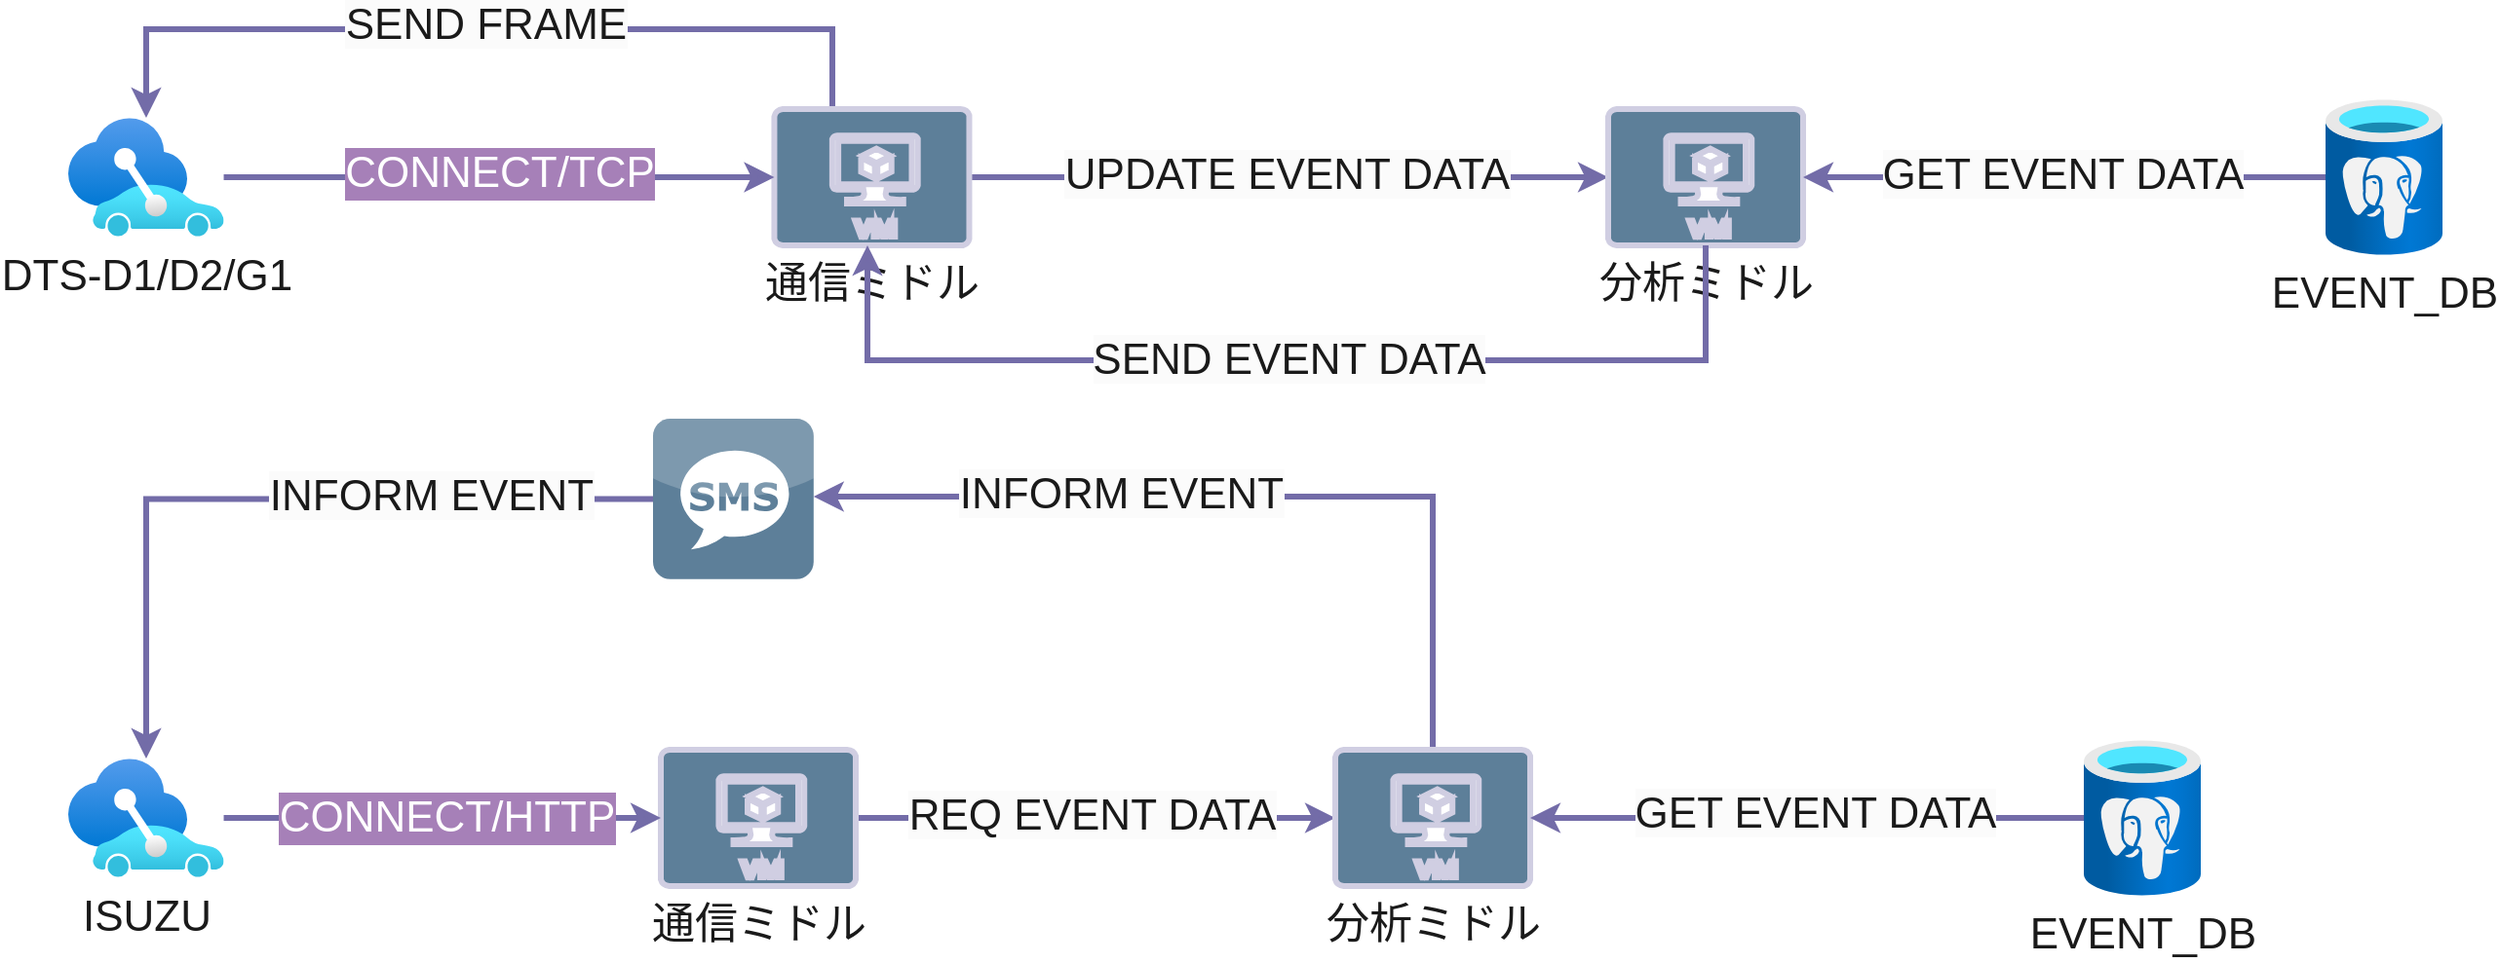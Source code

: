 <mxfile version="24.7.16" pages="3">
  <diagram name="V3-TTI" id="n_-BP2Z6rM-4rdSZ633D">
    <mxGraphModel dx="1386" dy="806" grid="1" gridSize="10" guides="1" tooltips="1" connect="1" arrows="1" fold="1" page="1" pageScale="1" pageWidth="827" pageHeight="1169" math="0" shadow="0">
      <root>
        <mxCell id="0" />
        <mxCell id="1" parent="0" />
        <mxCell id="bnF_GTkMxTmzhYA7cZSp-13" style="edgeStyle=orthogonalEdgeStyle;rounded=0;orthogonalLoop=1;jettySize=auto;html=1;startArrow=none;startFill=0;endArrow=classic;endFill=1;strokeWidth=3;strokeColor=#736CA8;labelBackgroundColor=none;fontColor=default;fontSize=22;" parent="1" source="bnF_GTkMxTmzhYA7cZSp-1" target="bnF_GTkMxTmzhYA7cZSp-2" edge="1">
          <mxGeometry relative="1" as="geometry" />
        </mxCell>
        <mxCell id="BQy1X_OXweIhYbrGlqar-3" value="&lt;span style=&quot;color: rgb(26, 26, 26); font-size: 22px; background-color: rgb(251, 251, 251);&quot;&gt;UPDATE EVENT DATA&lt;/span&gt;" style="edgeLabel;html=1;align=center;verticalAlign=middle;resizable=0;points=[];fontSize=22;" parent="bnF_GTkMxTmzhYA7cZSp-13" vertex="1" connectable="0">
          <mxGeometry x="-0.007" y="1" relative="1" as="geometry">
            <mxPoint as="offset" />
          </mxGeometry>
        </mxCell>
        <mxCell id="bnF_GTkMxTmzhYA7cZSp-16" style="edgeStyle=orthogonalEdgeStyle;rounded=0;orthogonalLoop=1;jettySize=auto;html=1;strokeWidth=3;strokeColor=#736CA8;labelBackgroundColor=none;fontColor=default;fontSize=22;" parent="1" source="bnF_GTkMxTmzhYA7cZSp-1" target="bnF_GTkMxTmzhYA7cZSp-10" edge="1">
          <mxGeometry relative="1" as="geometry">
            <Array as="points">
              <mxPoint x="432" y="40" />
              <mxPoint x="80" y="40" />
            </Array>
          </mxGeometry>
        </mxCell>
        <mxCell id="BQy1X_OXweIhYbrGlqar-2" value="&lt;span style=&quot;color: rgb(26, 26, 26); font-size: 22px; background-color: rgb(251, 251, 251);&quot;&gt;SEND FRAME&lt;/span&gt;" style="edgeLabel;html=1;align=center;verticalAlign=middle;resizable=0;points=[];fontSize=22;" parent="bnF_GTkMxTmzhYA7cZSp-16" vertex="1" connectable="0">
          <mxGeometry x="-0.001" y="-2" relative="1" as="geometry">
            <mxPoint as="offset" />
          </mxGeometry>
        </mxCell>
        <mxCell id="bnF_GTkMxTmzhYA7cZSp-1" value="通信ミドル" style="verticalLabelPosition=bottom;html=1;verticalAlign=top;align=center;strokeColor=#D0CEE2;fillColor=#5D7F99;shape=mxgraph.azure.virtual_machine;fontSize=22;strokeWidth=3;labelBackgroundColor=none;fontColor=#1A1A1A;" parent="1" vertex="1">
          <mxGeometry x="402.23" y="81" width="100" height="70" as="geometry" />
        </mxCell>
        <mxCell id="bnF_GTkMxTmzhYA7cZSp-2" value="分析ミドル" style="verticalLabelPosition=bottom;html=1;verticalAlign=top;align=center;strokeColor=#D0CEE2;fillColor=#5D7F99;shape=mxgraph.azure.virtual_machine;fontSize=22;strokeWidth=3;labelBackgroundColor=none;fontColor=#1A1A1A;" parent="1" vertex="1">
          <mxGeometry x="830" y="81" width="100" height="70" as="geometry" />
        </mxCell>
        <mxCell id="bnF_GTkMxTmzhYA7cZSp-9" style="edgeStyle=orthogonalEdgeStyle;rounded=0;orthogonalLoop=1;jettySize=auto;html=1;strokeWidth=3;strokeColor=#736CA8;labelBackgroundColor=none;fontColor=default;fontSize=22;" parent="1" source="bnF_GTkMxTmzhYA7cZSp-8" target="bnF_GTkMxTmzhYA7cZSp-2" edge="1">
          <mxGeometry relative="1" as="geometry" />
        </mxCell>
        <mxCell id="BQy1X_OXweIhYbrGlqar-5" value="&lt;span style=&quot;color: rgb(26, 26, 26); font-size: 22px; background-color: rgb(251, 251, 251);&quot;&gt;GET EVENT DATA&lt;/span&gt;" style="edgeLabel;html=1;align=center;verticalAlign=middle;resizable=0;points=[];fontSize=22;" parent="bnF_GTkMxTmzhYA7cZSp-9" vertex="1" connectable="0">
          <mxGeometry x="0.009" y="-1" relative="1" as="geometry">
            <mxPoint as="offset" />
          </mxGeometry>
        </mxCell>
        <mxCell id="bnF_GTkMxTmzhYA7cZSp-8" value="EVENT_DB" style="image;aspect=fixed;html=1;points=[];align=center;fontSize=22;image=img/lib/azure2/databases/Azure_Database_PostgreSQL_Server.svg;strokeWidth=3;fillColor=#5D7F99;strokeColor=#D0CEE2;labelBackgroundColor=none;fontColor=#1A1A1A;" parent="1" vertex="1">
          <mxGeometry x="1198" y="76" width="60" height="80" as="geometry" />
        </mxCell>
        <mxCell id="bnF_GTkMxTmzhYA7cZSp-10" value="DTS-D1/D2/G1" style="image;aspect=fixed;html=1;points=[];align=center;fontSize=22;image=img/lib/azure2/other/Connected_Vehicle_Platform.svg;strokeWidth=3;fillColor=#5D7F99;strokeColor=#D0CEE2;labelBackgroundColor=none;fontColor=#1A1A1A;" parent="1" vertex="1">
          <mxGeometry x="40" y="85.5" width="79.77" height="61" as="geometry" />
        </mxCell>
        <mxCell id="bnF_GTkMxTmzhYA7cZSp-12" style="edgeStyle=orthogonalEdgeStyle;rounded=0;orthogonalLoop=1;jettySize=auto;html=1;entryX=0;entryY=0.5;entryDx=0;entryDy=0;entryPerimeter=0;strokeWidth=3;strokeColor=#736CA8;labelBackgroundColor=none;fontColor=default;fontSize=22;" parent="1" source="bnF_GTkMxTmzhYA7cZSp-10" target="bnF_GTkMxTmzhYA7cZSp-1" edge="1">
          <mxGeometry relative="1" as="geometry" />
        </mxCell>
        <mxCell id="BQy1X_OXweIhYbrGlqar-1" value="&lt;span style=&quot;font-size: 22px;&quot;&gt;CONNECT/TCP&lt;/span&gt;" style="edgeLabel;html=1;align=center;verticalAlign=middle;resizable=0;points=[];fontSize=22;fontColor=#FFFFFF;labelBackgroundColor=#A680B8;" parent="bnF_GTkMxTmzhYA7cZSp-12" vertex="1" connectable="0">
          <mxGeometry x="0.008" y="2" relative="1" as="geometry">
            <mxPoint x="-2" as="offset" />
          </mxGeometry>
        </mxCell>
        <mxCell id="3nwgfoT_hswRjVwzcz-u-1" style="edgeStyle=orthogonalEdgeStyle;rounded=0;orthogonalLoop=1;jettySize=auto;html=1;strokeColor=#736CA8;fontColor=default;strokeWidth=3;labelBackgroundColor=none;fontSize=22;" parent="1" source="bnF_GTkMxTmzhYA7cZSp-2" target="bnF_GTkMxTmzhYA7cZSp-1" edge="1">
          <mxGeometry relative="1" as="geometry">
            <mxPoint x="880" y="290" as="sourcePoint" />
            <mxPoint x="452.23" y="220" as="targetPoint" />
            <Array as="points">
              <mxPoint x="880" y="210" />
              <mxPoint x="450" y="210" />
            </Array>
          </mxGeometry>
        </mxCell>
        <mxCell id="BQy1X_OXweIhYbrGlqar-4" value="&lt;span style=&quot;color: rgb(26, 26, 26); font-size: 22px; background-color: rgb(251, 251, 251);&quot;&gt;SEND EVENT DATA&lt;/span&gt;" style="edgeLabel;html=1;align=center;verticalAlign=middle;resizable=0;points=[];fontSize=22;" parent="3nwgfoT_hswRjVwzcz-u-1" vertex="1" connectable="0">
          <mxGeometry x="-0.004" relative="1" as="geometry">
            <mxPoint as="offset" />
          </mxGeometry>
        </mxCell>
        <mxCell id="q_5lCT05Onl2vClUrT04-1" style="edgeStyle=orthogonalEdgeStyle;rounded=1;orthogonalLoop=1;jettySize=auto;html=1;startArrow=none;startFill=0;endArrow=classic;endFill=1;strokeWidth=3;strokeColor=#736CA8;labelBackgroundColor=none;fontColor=default;fontSize=22;" edge="1" parent="1" source="q_5lCT05Onl2vClUrT04-3" target="q_5lCT05Onl2vClUrT04-6">
          <mxGeometry relative="1" as="geometry" />
        </mxCell>
        <mxCell id="q_5lCT05Onl2vClUrT04-2" value="&lt;span style=&quot;color: rgb(26, 26, 26); font-size: 22px; background-color: rgb(251, 251, 251);&quot;&gt;REQ EVENT DATA&lt;/span&gt;" style="edgeLabel;html=1;align=center;verticalAlign=middle;resizable=0;points=[];fontSize=22;" vertex="1" connectable="0" parent="q_5lCT05Onl2vClUrT04-1">
          <mxGeometry x="-0.016" y="1" relative="1" as="geometry">
            <mxPoint as="offset" />
          </mxGeometry>
        </mxCell>
        <mxCell id="q_5lCT05Onl2vClUrT04-3" value="通信ミドル" style="verticalLabelPosition=bottom;html=1;verticalAlign=top;align=center;strokeColor=#D0CEE2;fillColor=#5D7F99;shape=mxgraph.azure.virtual_machine;fontSize=22;strokeWidth=3;labelBackgroundColor=none;fontColor=#1A1A1A;rounded=1;" vertex="1" parent="1">
          <mxGeometry x="344" y="410" width="100" height="70" as="geometry" />
        </mxCell>
        <mxCell id="q_5lCT05Onl2vClUrT04-4" style="edgeStyle=orthogonalEdgeStyle;rounded=0;orthogonalLoop=1;jettySize=auto;html=1;strokeColor=#736CA8;strokeWidth=3;labelBackgroundColor=none;fontColor=default;curved=0;fontSize=22;" edge="1" parent="1" source="q_5lCT05Onl2vClUrT04-6" target="q_5lCT05Onl2vClUrT04-13">
          <mxGeometry relative="1" as="geometry">
            <Array as="points">
              <mxPoint x="740" y="280" />
            </Array>
          </mxGeometry>
        </mxCell>
        <mxCell id="q_5lCT05Onl2vClUrT04-5" value="&lt;span style=&quot;color: rgb(26, 26, 26); font-size: 22px; background-color: rgb(251, 251, 251);&quot;&gt;INFORM EVENT&lt;/span&gt;" style="edgeLabel;html=1;align=center;verticalAlign=middle;resizable=0;points=[];fontSize=22;" vertex="1" connectable="0" parent="q_5lCT05Onl2vClUrT04-4">
          <mxGeometry x="0.296" y="-1" relative="1" as="geometry">
            <mxPoint as="offset" />
          </mxGeometry>
        </mxCell>
        <mxCell id="q_5lCT05Onl2vClUrT04-6" value="分析ミドル" style="verticalLabelPosition=bottom;html=1;verticalAlign=top;align=center;strokeColor=#D0CEE2;fillColor=#5D7F99;shape=mxgraph.azure.virtual_machine;fontSize=22;strokeWidth=3;labelBackgroundColor=none;fontColor=#1A1A1A;rounded=1;" vertex="1" parent="1">
          <mxGeometry x="690" y="410" width="100" height="70" as="geometry" />
        </mxCell>
        <mxCell id="q_5lCT05Onl2vClUrT04-7" style="edgeStyle=orthogonalEdgeStyle;rounded=1;orthogonalLoop=1;jettySize=auto;html=1;strokeWidth=3;strokeColor=#736CA8;labelBackgroundColor=none;fontColor=default;fontSize=22;" edge="1" parent="1" source="q_5lCT05Onl2vClUrT04-9" target="q_5lCT05Onl2vClUrT04-6">
          <mxGeometry relative="1" as="geometry" />
        </mxCell>
        <mxCell id="q_5lCT05Onl2vClUrT04-8" value="&lt;span style=&quot;color: rgb(26, 26, 26); font-size: 22px; background-color: rgb(251, 251, 251);&quot;&gt;GET EVENT DATA&lt;/span&gt;" style="edgeLabel;html=1;align=center;verticalAlign=middle;resizable=0;points=[];fontSize=22;" vertex="1" connectable="0" parent="q_5lCT05Onl2vClUrT04-7">
          <mxGeometry x="-0.025" y="-2" relative="1" as="geometry">
            <mxPoint as="offset" />
          </mxGeometry>
        </mxCell>
        <mxCell id="q_5lCT05Onl2vClUrT04-9" value="EVENT_DB" style="image;aspect=fixed;html=1;points=[];align=center;fontSize=22;image=img/lib/azure2/databases/Azure_Database_PostgreSQL_Server.svg;strokeWidth=3;fillColor=#5D7F99;strokeColor=#D0CEE2;labelBackgroundColor=none;fontColor=#1A1A1A;rounded=1;" vertex="1" parent="1">
          <mxGeometry x="1074" y="405" width="60" height="80" as="geometry" />
        </mxCell>
        <mxCell id="q_5lCT05Onl2vClUrT04-10" value="ISUZU" style="image;aspect=fixed;html=1;points=[];align=center;fontSize=22;image=img/lib/azure2/other/Connected_Vehicle_Platform.svg;strokeWidth=3;fillColor=#5D7F99;strokeColor=#D0CEE2;labelBackgroundColor=none;fontColor=#1A1A1A;rounded=1;" vertex="1" parent="1">
          <mxGeometry x="40" y="414.5" width="79.77" height="61" as="geometry" />
        </mxCell>
        <mxCell id="q_5lCT05Onl2vClUrT04-11" style="edgeStyle=orthogonalEdgeStyle;rounded=1;orthogonalLoop=1;jettySize=auto;html=1;entryX=0;entryY=0.5;entryDx=0;entryDy=0;entryPerimeter=0;strokeWidth=3;strokeColor=#736CA8;labelBackgroundColor=none;fontColor=default;fontSize=22;" edge="1" parent="1" source="q_5lCT05Onl2vClUrT04-10" target="q_5lCT05Onl2vClUrT04-3">
          <mxGeometry relative="1" as="geometry" />
        </mxCell>
        <mxCell id="q_5lCT05Onl2vClUrT04-12" value="&lt;span style=&quot;font-size: 22px;&quot;&gt;CONNECT/HTTP&lt;/span&gt;" style="edgeLabel;html=1;align=center;verticalAlign=middle;resizable=0;points=[];fontSize=22;fontColor=#FFFFFF;labelBackgroundColor=#A680B8;" vertex="1" connectable="0" parent="q_5lCT05Onl2vClUrT04-11">
          <mxGeometry x="0.011" relative="1" as="geometry">
            <mxPoint as="offset" />
          </mxGeometry>
        </mxCell>
        <mxCell id="q_5lCT05Onl2vClUrT04-13" value="" style="dashed=0;outlineConnect=0;html=1;align=center;labelPosition=center;verticalLabelPosition=bottom;verticalAlign=top;shape=mxgraph.webicons.sms;fillColor=#5D7F99;labelBackgroundColor=none;strokeColor=#D0CEE2;fontColor=#1A1A1A;rounded=1;fontSize=22;" vertex="1" parent="1">
          <mxGeometry x="340" y="240" width="82.4" height="82.4" as="geometry" />
        </mxCell>
        <mxCell id="q_5lCT05Onl2vClUrT04-14" style="edgeStyle=orthogonalEdgeStyle;rounded=0;orthogonalLoop=1;jettySize=auto;html=1;strokeColor=#736CA8;strokeWidth=3;labelBackgroundColor=none;fontColor=default;curved=0;fontSize=22;" edge="1" parent="1" source="q_5lCT05Onl2vClUrT04-13" target="q_5lCT05Onl2vClUrT04-10">
          <mxGeometry relative="1" as="geometry">
            <Array as="points">
              <mxPoint x="80" y="281" />
            </Array>
          </mxGeometry>
        </mxCell>
        <mxCell id="q_5lCT05Onl2vClUrT04-15" value="&lt;span style=&quot;color: rgb(26, 26, 26); font-size: 22px; background-color: rgb(251, 251, 251);&quot;&gt;INFORM EVENT&lt;/span&gt;" style="edgeLabel;html=1;align=center;verticalAlign=middle;resizable=0;points=[];fontSize=22;" vertex="1" connectable="0" parent="q_5lCT05Onl2vClUrT04-14">
          <mxGeometry x="-0.421" y="-1" relative="1" as="geometry">
            <mxPoint as="offset" />
          </mxGeometry>
        </mxCell>
      </root>
    </mxGraphModel>
  </diagram>
  <diagram id="DDAeKijsnJYqkCSE0EXT" name="V3-ISUZU">
    <mxGraphModel dx="1386" dy="806" grid="1" gridSize="10" guides="1" tooltips="1" connect="1" arrows="1" fold="1" page="1" pageScale="1" pageWidth="827" pageHeight="1169" math="0" shadow="0">
      <root>
        <mxCell id="0" />
        <mxCell id="1" parent="0" />
        <mxCell id="71qHSc86nhLidYFrZ0Hx-1" style="edgeStyle=orthogonalEdgeStyle;rounded=1;orthogonalLoop=1;jettySize=auto;html=1;startArrow=none;startFill=0;endArrow=classic;endFill=1;strokeWidth=3;strokeColor=#736CA8;labelBackgroundColor=none;fontColor=default;" parent="1" source="71qHSc86nhLidYFrZ0Hx-3" target="71qHSc86nhLidYFrZ0Hx-4" edge="1">
          <mxGeometry relative="1" as="geometry" />
        </mxCell>
        <mxCell id="hnUC-xHkSyoxEst1gzkh-5" value="&lt;span style=&quot;color: rgb(26, 26, 26); font-size: 16px; background-color: rgb(251, 251, 251);&quot;&gt;REQ EVENT DATA&lt;/span&gt;" style="edgeLabel;html=1;align=center;verticalAlign=middle;resizable=0;points=[];" vertex="1" connectable="0" parent="71qHSc86nhLidYFrZ0Hx-1">
          <mxGeometry x="-0.016" y="1" relative="1" as="geometry">
            <mxPoint as="offset" />
          </mxGeometry>
        </mxCell>
        <mxCell id="71qHSc86nhLidYFrZ0Hx-3" value="通信ミドル" style="verticalLabelPosition=bottom;html=1;verticalAlign=top;align=center;strokeColor=#D0CEE2;fillColor=#5D7F99;shape=mxgraph.azure.virtual_machine;fontSize=16;strokeWidth=3;labelBackgroundColor=none;fontColor=#1A1A1A;rounded=1;" parent="1" vertex="1">
          <mxGeometry x="454" y="280" width="100" height="70" as="geometry" />
        </mxCell>
        <mxCell id="t9agoga5QZjk2vCG1AxP-9" style="edgeStyle=orthogonalEdgeStyle;rounded=1;orthogonalLoop=1;jettySize=auto;html=1;strokeColor=#736CA8;strokeWidth=3;labelBackgroundColor=none;fontColor=default;" parent="1" source="71qHSc86nhLidYFrZ0Hx-4" target="t9agoga5QZjk2vCG1AxP-8" edge="1">
          <mxGeometry relative="1" as="geometry">
            <Array as="points">
              <mxPoint x="850" y="150" />
            </Array>
          </mxGeometry>
        </mxCell>
        <mxCell id="hnUC-xHkSyoxEst1gzkh-3" value="&lt;span style=&quot;color: rgb(26, 26, 26); font-size: 16px; background-color: rgb(251, 251, 251);&quot;&gt;INFORM EVENT&lt;/span&gt;" style="edgeLabel;html=1;align=center;verticalAlign=middle;resizable=0;points=[];" vertex="1" connectable="0" parent="t9agoga5QZjk2vCG1AxP-9">
          <mxGeometry x="0.296" y="-1" relative="1" as="geometry">
            <mxPoint as="offset" />
          </mxGeometry>
        </mxCell>
        <mxCell id="71qHSc86nhLidYFrZ0Hx-4" value="分析ミドル" style="verticalLabelPosition=bottom;html=1;verticalAlign=top;align=center;strokeColor=#D0CEE2;fillColor=#5D7F99;shape=mxgraph.azure.virtual_machine;fontSize=16;strokeWidth=3;labelBackgroundColor=none;fontColor=#1A1A1A;rounded=1;" parent="1" vertex="1">
          <mxGeometry x="800" y="280" width="100" height="70" as="geometry" />
        </mxCell>
        <mxCell id="71qHSc86nhLidYFrZ0Hx-5" style="edgeStyle=orthogonalEdgeStyle;rounded=1;orthogonalLoop=1;jettySize=auto;html=1;strokeWidth=3;strokeColor=#736CA8;labelBackgroundColor=none;fontColor=default;" parent="1" source="71qHSc86nhLidYFrZ0Hx-6" target="71qHSc86nhLidYFrZ0Hx-4" edge="1">
          <mxGeometry relative="1" as="geometry" />
        </mxCell>
        <mxCell id="hnUC-xHkSyoxEst1gzkh-6" value="&lt;span style=&quot;color: rgb(26, 26, 26); font-size: 16px; background-color: rgb(251, 251, 251);&quot;&gt;GET EVENT DATA&lt;/span&gt;" style="edgeLabel;html=1;align=center;verticalAlign=middle;resizable=0;points=[];" vertex="1" connectable="0" parent="71qHSc86nhLidYFrZ0Hx-5">
          <mxGeometry x="-0.025" y="-2" relative="1" as="geometry">
            <mxPoint as="offset" />
          </mxGeometry>
        </mxCell>
        <mxCell id="71qHSc86nhLidYFrZ0Hx-6" value="EVENT_DB" style="image;aspect=fixed;html=1;points=[];align=center;fontSize=16;image=img/lib/azure2/databases/Azure_Database_PostgreSQL_Server.svg;strokeWidth=3;fillColor=#5D7F99;strokeColor=#D0CEE2;labelBackgroundColor=none;fontColor=#1A1A1A;rounded=1;" parent="1" vertex="1">
          <mxGeometry x="1136" y="275" width="60" height="80" as="geometry" />
        </mxCell>
        <mxCell id="71qHSc86nhLidYFrZ0Hx-7" value="ISUZU" style="image;aspect=fixed;html=1;points=[];align=center;fontSize=16;image=img/lib/azure2/other/Connected_Vehicle_Platform.svg;strokeWidth=3;fillColor=#5D7F99;strokeColor=#D0CEE2;labelBackgroundColor=none;fontColor=#1A1A1A;rounded=1;" parent="1" vertex="1">
          <mxGeometry x="170" y="284.5" width="79.77" height="61" as="geometry" />
        </mxCell>
        <mxCell id="71qHSc86nhLidYFrZ0Hx-8" style="edgeStyle=orthogonalEdgeStyle;rounded=1;orthogonalLoop=1;jettySize=auto;html=1;entryX=0;entryY=0.5;entryDx=0;entryDy=0;entryPerimeter=0;strokeWidth=3;strokeColor=#736CA8;labelBackgroundColor=none;fontColor=default;" parent="1" source="71qHSc86nhLidYFrZ0Hx-7" target="71qHSc86nhLidYFrZ0Hx-3" edge="1">
          <mxGeometry relative="1" as="geometry" />
        </mxCell>
        <mxCell id="hnUC-xHkSyoxEst1gzkh-4" value="&lt;span style=&quot;color: rgb(26, 26, 26); font-size: 16px; background-color: rgb(251, 251, 251);&quot;&gt;CONNECT/HTTP&lt;/span&gt;" style="edgeLabel;html=1;align=center;verticalAlign=middle;resizable=0;points=[];" vertex="1" connectable="0" parent="71qHSc86nhLidYFrZ0Hx-8">
          <mxGeometry x="0.011" relative="1" as="geometry">
            <mxPoint as="offset" />
          </mxGeometry>
        </mxCell>
        <mxCell id="t9agoga5QZjk2vCG1AxP-8" value="" style="dashed=0;outlineConnect=0;html=1;align=center;labelPosition=center;verticalLabelPosition=bottom;verticalAlign=top;shape=mxgraph.webicons.sms;fillColor=#5D7F99;labelBackgroundColor=none;strokeColor=#D0CEE2;fontColor=#1A1A1A;rounded=1;" parent="1" vertex="1">
          <mxGeometry x="430" y="100" width="102.4" height="102.4" as="geometry" />
        </mxCell>
        <mxCell id="t9agoga5QZjk2vCG1AxP-10" style="edgeStyle=orthogonalEdgeStyle;rounded=1;orthogonalLoop=1;jettySize=auto;html=1;entryX=0;entryY=0.582;entryDx=0;entryDy=0;entryPerimeter=0;strokeColor=#736CA8;strokeWidth=3;labelBackgroundColor=none;fontColor=default;" parent="1" source="t9agoga5QZjk2vCG1AxP-8" target="71qHSc86nhLidYFrZ0Hx-7" edge="1">
          <mxGeometry relative="1" as="geometry">
            <Array as="points">
              <mxPoint x="110" y="151" />
              <mxPoint x="110" y="320" />
            </Array>
          </mxGeometry>
        </mxCell>
        <mxCell id="hnUC-xHkSyoxEst1gzkh-2" value="&lt;span style=&quot;color: rgb(26, 26, 26); font-size: 16px; background-color: rgb(251, 251, 251);&quot;&gt;INFORM EVENT&lt;/span&gt;" style="edgeLabel;html=1;align=center;verticalAlign=middle;resizable=0;points=[];" vertex="1" connectable="0" parent="t9agoga5QZjk2vCG1AxP-10">
          <mxGeometry x="-0.421" y="-1" relative="1" as="geometry">
            <mxPoint as="offset" />
          </mxGeometry>
        </mxCell>
      </root>
    </mxGraphModel>
  </diagram>
  <diagram id="ljmRO6rFjo8l1jXLBo1G" name="MQTT+HTTP">
    <mxGraphModel dx="1386" dy="806" grid="1" gridSize="10" guides="1" tooltips="1" connect="1" arrows="1" fold="1" page="1" pageScale="1" pageWidth="827" pageHeight="1169" math="0" shadow="0">
      <root>
        <mxCell id="0" />
        <mxCell id="1" parent="0" />
        <mxCell id="wl3WMXJQGJGkQpaOGLGE-1" style="rounded=0;orthogonalLoop=1;jettySize=auto;html=1;labelBackgroundColor=none;strokeColor=#736CA8;fontColor=default;strokeWidth=2;" edge="1" parent="1" source="wl3WMXJQGJGkQpaOGLGE-3" target="wl3WMXJQGJGkQpaOGLGE-13">
          <mxGeometry relative="1" as="geometry" />
        </mxCell>
        <mxCell id="wl3WMXJQGJGkQpaOGLGE-2" value="connect" style="edgeLabel;html=1;align=center;verticalAlign=middle;resizable=0;points=[];strokeColor=#D0CEE2;fontColor=#1A1A1A;fillColor=#5D7F99;fontSize=16;" vertex="1" connectable="0" parent="wl3WMXJQGJGkQpaOGLGE-1">
          <mxGeometry x="-0.004" y="1" relative="1" as="geometry">
            <mxPoint x="1" as="offset" />
          </mxGeometry>
        </mxCell>
        <mxCell id="wl3WMXJQGJGkQpaOGLGE-3" value="DTS-G2" style="image;aspect=fixed;html=1;points=[];align=center;fontSize=12;image=img/lib/azure2/other/Connected_Vehicle_Platform.svg;shadow=0;labelBackgroundColor=none;fillColor=#5D7F99;strokeColor=#D0CEE2;fontColor=#1A1A1A;" vertex="1" parent="1">
          <mxGeometry x="60" y="233" width="68" height="52" as="geometry" />
        </mxCell>
        <mxCell id="wl3WMXJQGJGkQpaOGLGE-4" style="edgeStyle=orthogonalEdgeStyle;rounded=0;orthogonalLoop=1;jettySize=auto;html=1;elbow=vertical;labelBackgroundColor=none;strokeColor=#736CA8;fontColor=default;startArrow=none;startFill=0;strokeWidth=2;endArrow=classic;endFill=1;" edge="1" parent="1" source="wl3WMXJQGJGkQpaOGLGE-8" target="wl3WMXJQGJGkQpaOGLGE-13">
          <mxGeometry relative="1" as="geometry">
            <Array as="points">
              <mxPoint x="509" y="195" />
              <mxPoint x="509" y="195" />
            </Array>
          </mxGeometry>
        </mxCell>
        <mxCell id="wl3WMXJQGJGkQpaOGLGE-5" value="inform event message" style="edgeLabel;html=1;align=center;verticalAlign=middle;resizable=0;points=[];strokeColor=#D0CEE2;fontColor=#1A1A1A;fillColor=#5D7F99;fontSize=16;" vertex="1" connectable="0" parent="wl3WMXJQGJGkQpaOGLGE-4">
          <mxGeometry x="-0.008" relative="1" as="geometry">
            <mxPoint as="offset" />
          </mxGeometry>
        </mxCell>
        <mxCell id="wl3WMXJQGJGkQpaOGLGE-6" style="edgeStyle=orthogonalEdgeStyle;rounded=0;orthogonalLoop=1;jettySize=auto;html=1;entryX=1;entryY=0.25;entryDx=0;entryDy=0;fillColor=#e1d5e7;strokeColor=#9673a6;strokeWidth=2;" edge="1" parent="1" source="wl3WMXJQGJGkQpaOGLGE-8" target="wl3WMXJQGJGkQpaOGLGE-33">
          <mxGeometry relative="1" as="geometry">
            <Array as="points">
              <mxPoint x="509" y="285" />
            </Array>
          </mxGeometry>
        </mxCell>
        <mxCell id="wl3WMXJQGJGkQpaOGLGE-7" value="&lt;span style=&quot;color: rgb(26, 26, 26); font-size: 16px;&quot;&gt;inform event message&lt;/span&gt;" style="edgeLabel;html=1;align=center;verticalAlign=middle;resizable=0;points=[];" vertex="1" connectable="0" parent="wl3WMXJQGJGkQpaOGLGE-6">
          <mxGeometry x="0.321" relative="1" as="geometry">
            <mxPoint as="offset" />
          </mxGeometry>
        </mxCell>
        <mxCell id="wl3WMXJQGJGkQpaOGLGE-8" value="MQTT Broker" style="sketch=0;outlineConnect=0;fontColor=#1A1A1A;fillColor=#5D7F99;strokeColor=none;dashed=0;verticalLabelPosition=bottom;verticalAlign=top;align=center;html=1;fontSize=12;fontStyle=0;aspect=fixed;pointerEvents=1;shape=mxgraph.aws4.mq_broker;labelBackgroundColor=none;" vertex="1" parent="1">
          <mxGeometry x="470" y="115" width="78" height="69" as="geometry" />
        </mxCell>
        <mxCell id="wl3WMXJQGJGkQpaOGLGE-9" style="edgeStyle=orthogonalEdgeStyle;rounded=0;orthogonalLoop=1;jettySize=auto;html=1;labelBackgroundColor=none;strokeColor=#736CA8;fontColor=default;strokeWidth=2;" edge="1" parent="1" source="wl3WMXJQGJGkQpaOGLGE-13" target="wl3WMXJQGJGkQpaOGLGE-20">
          <mxGeometry relative="1" as="geometry" />
        </mxCell>
        <mxCell id="wl3WMXJQGJGkQpaOGLGE-10" value="update event status" style="edgeLabel;html=1;align=center;verticalAlign=middle;resizable=0;points=[];strokeColor=#D0CEE2;fontColor=#1A1A1A;fillColor=#5D7F99;fontSize=16;" vertex="1" connectable="0" parent="wl3WMXJQGJGkQpaOGLGE-9">
          <mxGeometry x="-0.004" y="1" relative="1" as="geometry">
            <mxPoint as="offset" />
          </mxGeometry>
        </mxCell>
        <mxCell id="wl3WMXJQGJGkQpaOGLGE-11" style="edgeStyle=orthogonalEdgeStyle;rounded=0;orthogonalLoop=1;jettySize=auto;html=1;fontColor=default;strokeWidth=2;startArrow=none;startFill=0;endArrow=classic;endFill=1;labelBackgroundColor=none;fillColor=#f8cecc;strokeColor=#b85450;" edge="1" parent="1" source="wl3WMXJQGJGkQpaOGLGE-13" target="wl3WMXJQGJGkQpaOGLGE-8">
          <mxGeometry relative="1" as="geometry">
            <mxPoint x="509" y="195" as="targetPoint" />
            <Array as="points">
              <mxPoint x="629" y="479" />
              <mxPoint x="629" y="149" />
            </Array>
          </mxGeometry>
        </mxCell>
        <mxCell id="wl3WMXJQGJGkQpaOGLGE-12" value="subscribe topic" style="edgeLabel;html=1;align=center;verticalAlign=middle;resizable=0;points=[];strokeColor=#D0CEE2;fontColor=#1A1A1A;fillColor=#5D7F99;fontSize=16;" vertex="1" connectable="0" parent="wl3WMXJQGJGkQpaOGLGE-11">
          <mxGeometry x="-0.006" relative="1" as="geometry">
            <mxPoint x="-1" y="45" as="offset" />
          </mxGeometry>
        </mxCell>
        <mxCell id="wl3WMXJQGJGkQpaOGLGE-13" value="アダプト&lt;div&gt;ミドル&lt;/div&gt;" style="sketch=0;outlineConnect=0;fontColor=#1A1A1A;strokeColor=#D0CEE2;fillColor=#5D7F99;dashed=0;verticalLabelPosition=middle;verticalAlign=bottom;align=center;html=1;whiteSpace=wrap;fontSize=10;fontStyle=1;spacing=3;shape=mxgraph.aws4.productIcon;prIcon=mxgraph.aws4.ecs;labelBackgroundColor=none;" vertex="1" parent="1">
          <mxGeometry x="469" y="424" width="80" height="110" as="geometry" />
        </mxCell>
        <mxCell id="wl3WMXJQGJGkQpaOGLGE-14" style="rounded=0;orthogonalLoop=1;jettySize=auto;html=1;endArrow=classic;endFill=1;startArrow=none;startFill=0;labelBackgroundColor=none;strokeColor=#736CA8;fontColor=default;strokeWidth=2;" edge="1" parent="1" source="wl3WMXJQGJGkQpaOGLGE-16" target="wl3WMXJQGJGkQpaOGLGE-13">
          <mxGeometry relative="1" as="geometry" />
        </mxCell>
        <mxCell id="wl3WMXJQGJGkQpaOGLGE-15" value="connect" style="edgeLabel;html=1;align=center;verticalAlign=middle;resizable=0;points=[];strokeColor=#D0CEE2;fontColor=#1A1A1A;fillColor=#5D7F99;fontSize=16;" vertex="1" connectable="0" parent="wl3WMXJQGJGkQpaOGLGE-14">
          <mxGeometry relative="1" as="geometry">
            <mxPoint as="offset" />
          </mxGeometry>
        </mxCell>
        <mxCell id="wl3WMXJQGJGkQpaOGLGE-16" value="ISUZU" style="image;aspect=fixed;html=1;points=[];align=center;fontSize=12;image=img/lib/azure2/other/Connected_Vehicle_Platform.svg;shadow=0;labelBackgroundColor=none;fillColor=#5D7F99;strokeColor=#D0CEE2;fontColor=#1A1A1A;" vertex="1" parent="1">
          <mxGeometry x="60" y="389" width="68" height="52" as="geometry" />
        </mxCell>
        <mxCell id="wl3WMXJQGJGkQpaOGLGE-17" style="edgeStyle=none;rounded=0;orthogonalLoop=1;jettySize=auto;html=1;labelBackgroundColor=none;strokeColor=#736CA8;fontColor=default;strokeWidth=2;" edge="1" parent="1" source="wl3WMXJQGJGkQpaOGLGE-19" target="wl3WMXJQGJGkQpaOGLGE-13">
          <mxGeometry relative="1" as="geometry" />
        </mxCell>
        <mxCell id="wl3WMXJQGJGkQpaOGLGE-18" value="connect" style="edgeLabel;html=1;align=center;verticalAlign=middle;resizable=0;points=[];strokeColor=#D0CEE2;fontColor=#1A1A1A;fillColor=#5D7F99;fontSize=16;" vertex="1" connectable="0" parent="wl3WMXJQGJGkQpaOGLGE-17">
          <mxGeometry x="-0.004" y="2" relative="1" as="geometry">
            <mxPoint as="offset" />
          </mxGeometry>
        </mxCell>
        <mxCell id="wl3WMXJQGJGkQpaOGLGE-19" value="DTS-D1/D2/G1" style="image;aspect=fixed;html=1;points=[];align=center;fontSize=12;image=img/lib/azure2/other/Connected_Vehicle_Platform.svg;shadow=0;labelBackgroundColor=none;fillColor=#5D7F99;strokeColor=#D0CEE2;fontColor=#1A1A1A;" vertex="1" parent="1">
          <mxGeometry x="60" y="554" width="68" height="52" as="geometry" />
        </mxCell>
        <mxCell id="wl3WMXJQGJGkQpaOGLGE-20" value="&lt;div&gt;コア&lt;/div&gt;&lt;div&gt;ミドル&lt;/div&gt;" style="sketch=0;outlineConnect=0;fontColor=#1A1A1A;strokeColor=#D0CEE2;fillColor=#5D7F99;dashed=0;verticalLabelPosition=middle;verticalAlign=bottom;align=center;html=1;whiteSpace=wrap;fontSize=10;fontStyle=1;spacing=3;shape=mxgraph.aws4.productIcon;prIcon=mxgraph.aws4.ecs;labelBackgroundColor=none;" vertex="1" parent="1">
          <mxGeometry x="1001" y="424" width="80" height="110" as="geometry" />
        </mxCell>
        <mxCell id="wl3WMXJQGJGkQpaOGLGE-21" style="edgeStyle=orthogonalEdgeStyle;rounded=0;orthogonalLoop=1;jettySize=auto;html=1;strokeColor=#736CA8;fontColor=#1A1A1A;strokeWidth=2;" edge="1" parent="1" source="wl3WMXJQGJGkQpaOGLGE-23" target="wl3WMXJQGJGkQpaOGLGE-26">
          <mxGeometry relative="1" as="geometry" />
        </mxCell>
        <mxCell id="wl3WMXJQGJGkQpaOGLGE-22" value="get event data" style="edgeLabel;html=1;align=center;verticalAlign=middle;resizable=0;points=[];strokeColor=#D0CEE2;fontColor=#1A1A1A;fillColor=#5D7F99;fontSize=16;" vertex="1" connectable="0" parent="wl3WMXJQGJGkQpaOGLGE-21">
          <mxGeometry x="-0.017" relative="1" as="geometry">
            <mxPoint as="offset" />
          </mxGeometry>
        </mxCell>
        <mxCell id="wl3WMXJQGJGkQpaOGLGE-23" value="Amazon&#xa;Aurora" style="sketch=0;outlineConnect=0;fontColor=#1A1A1A;strokeColor=#D0CEE2;fillColor=#5D7F99;dashed=0;verticalLabelPosition=middle;verticalAlign=bottom;align=center;html=1;whiteSpace=wrap;fontSize=10;fontStyle=1;spacing=3;shape=mxgraph.aws4.productIcon;prIcon=mxgraph.aws4.aurora;labelBackgroundColor=none;" vertex="1" parent="1">
          <mxGeometry x="1001" y="94.5" width="80" height="110" as="geometry" />
        </mxCell>
        <mxCell id="wl3WMXJQGJGkQpaOGLGE-24" style="edgeStyle=elbowEdgeStyle;rounded=0;orthogonalLoop=1;jettySize=auto;elbow=horizontal;html=1;labelBackgroundColor=none;strokeColor=#736CA8;fontColor=default;strokeWidth=2;" edge="1" parent="1" source="wl3WMXJQGJGkQpaOGLGE-26" target="wl3WMXJQGJGkQpaOGLGE-8">
          <mxGeometry relative="1" as="geometry">
            <Array as="points">
              <mxPoint x="619" y="40" />
            </Array>
          </mxGeometry>
        </mxCell>
        <mxCell id="wl3WMXJQGJGkQpaOGLGE-25" value="push event message" style="edgeLabel;html=1;align=center;verticalAlign=middle;resizable=0;points=[];strokeColor=#D0CEE2;fontColor=#1A1A1A;fillColor=#5D7F99;fontSize=16;" vertex="1" connectable="0" parent="wl3WMXJQGJGkQpaOGLGE-24">
          <mxGeometry x="0.191" y="-1" relative="1" as="geometry">
            <mxPoint x="34" y="-9" as="offset" />
          </mxGeometry>
        </mxCell>
        <mxCell id="wl3WMXJQGJGkQpaOGLGE-26" value="&lt;div&gt;バッチ&lt;/div&gt;&lt;div&gt;ミドル&lt;/div&gt;" style="sketch=0;outlineConnect=0;fontColor=#1A1A1A;strokeColor=#D0CEE2;fillColor=#5D7F99;dashed=0;verticalLabelPosition=middle;verticalAlign=bottom;align=center;html=1;whiteSpace=wrap;fontSize=10;fontStyle=1;spacing=3;shape=mxgraph.aws4.productIcon;prIcon=mxgraph.aws4.ecs;labelBackgroundColor=none;" vertex="1" parent="1">
          <mxGeometry x="754" y="94.5" width="80" height="110" as="geometry" />
        </mxCell>
        <mxCell id="wl3WMXJQGJGkQpaOGLGE-27" style="edgeStyle=orthogonalEdgeStyle;rounded=0;orthogonalLoop=1;jettySize=auto;html=1;entryX=1;entryY=0.596;entryDx=0;entryDy=0;entryPerimeter=0;strokeColor=#736CA8;fontColor=#1A1A1A;strokeWidth=2;" edge="1" parent="1" source="wl3WMXJQGJGkQpaOGLGE-13" target="wl3WMXJQGJGkQpaOGLGE-19">
          <mxGeometry relative="1" as="geometry">
            <Array as="points">
              <mxPoint x="509" y="585" />
            </Array>
          </mxGeometry>
        </mxCell>
        <mxCell id="wl3WMXJQGJGkQpaOGLGE-28" value="send event data" style="edgeLabel;html=1;align=center;verticalAlign=middle;resizable=0;points=[];strokeColor=#D0CEE2;fontColor=#1A1A1A;fillColor=#5D7F99;fontSize=16;" vertex="1" connectable="0" parent="wl3WMXJQGJGkQpaOGLGE-27">
          <mxGeometry x="0.139" relative="1" as="geometry">
            <mxPoint as="offset" />
          </mxGeometry>
        </mxCell>
        <mxCell id="wl3WMXJQGJGkQpaOGLGE-29" style="edgeStyle=orthogonalEdgeStyle;rounded=0;orthogonalLoop=1;jettySize=auto;html=1;entryX=0.5;entryY=1.05;entryDx=0;entryDy=0;entryPerimeter=0;strokeColor=#736CA8;fontColor=#1A1A1A;strokeWidth=2;" edge="1" parent="1" source="wl3WMXJQGJGkQpaOGLGE-20" target="wl3WMXJQGJGkQpaOGLGE-23">
          <mxGeometry relative="1" as="geometry" />
        </mxCell>
        <mxCell id="wl3WMXJQGJGkQpaOGLGE-30" value="update event status" style="edgeLabel;html=1;align=center;verticalAlign=middle;resizable=0;points=[];strokeColor=#D0CEE2;fontColor=#1A1A1A;fillColor=#5D7F99;fontSize=16;" vertex="1" connectable="0" parent="1">
          <mxGeometry x="1041" y="320" as="geometry" />
        </mxCell>
        <mxCell id="wl3WMXJQGJGkQpaOGLGE-31" style="edgeStyle=orthogonalEdgeStyle;rounded=0;orthogonalLoop=1;jettySize=auto;html=1;fillColor=#f8cecc;strokeColor=#b85450;strokeWidth=2;" edge="1" parent="1" source="wl3WMXJQGJGkQpaOGLGE-33" target="wl3WMXJQGJGkQpaOGLGE-8">
          <mxGeometry relative="1" as="geometry">
            <Array as="points">
              <mxPoint x="94" y="150" />
            </Array>
          </mxGeometry>
        </mxCell>
        <mxCell id="wl3WMXJQGJGkQpaOGLGE-32" value="&lt;font style=&quot;font-size: 16px;&quot;&gt;subscribe topic&lt;/font&gt;" style="edgeLabel;html=1;align=center;verticalAlign=middle;resizable=0;points=[];" vertex="1" connectable="0" parent="wl3WMXJQGJGkQpaOGLGE-31">
          <mxGeometry x="0.194" relative="1" as="geometry">
            <mxPoint as="offset" />
          </mxGeometry>
        </mxCell>
        <mxCell id="wl3WMXJQGJGkQpaOGLGE-33" value="" style="whiteSpace=wrap;html=1;fillColor=none;strokeColor=#9673a6;strokeWidth=3;dashed=1;" vertex="1" parent="1">
          <mxGeometry x="34" y="220" width="120" height="260" as="geometry" />
        </mxCell>
      </root>
    </mxGraphModel>
  </diagram>
</mxfile>
